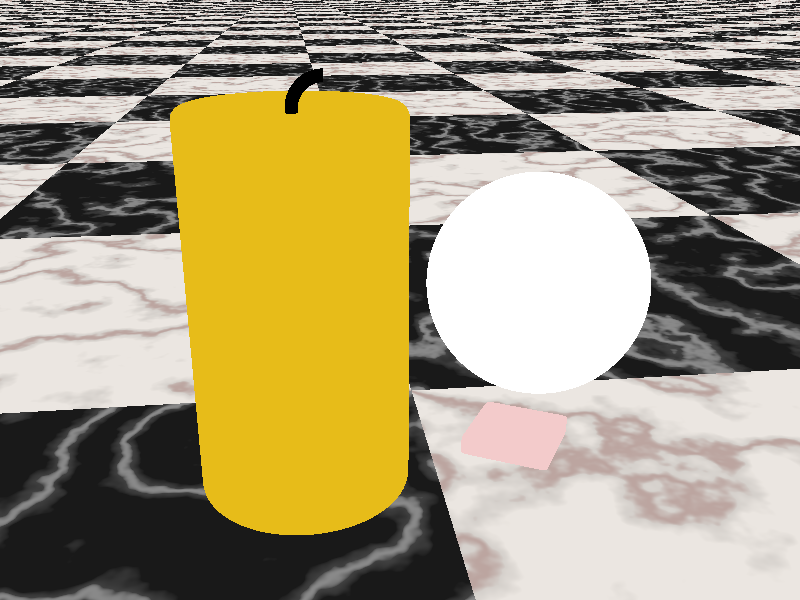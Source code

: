 #version 3.7;
#include "colors.inc"
global_settings {
  assumed_gamma 1.0
  mm_per_unit 40
  subsurface { samples 400, 40 }
  ambient_light 0.3
}
camera {
  location  <0.0, 2.5, -4.0>
  angle 50 
  right     x*image_width/image_height
  look_at   <0.5, 1.0,  0.0>
}
sky_sphere {
  pigment {
    gradient y
    color_map {
      [0.0 rgb <0.6,0.7,1.0>]
      [0.7 rgb <0.0,0.1,0.8>]
    }
  }
}
light_source {
  <-30, 30, -30>
  color rgb <1,1,1>
}
plane {
  y, -0.01
  texture {
    checker
    texture {
      pigment {
        agate
        color_map {
          [0.5 color rgb <0.83,0.79,0.75>*1.0]
          [0.9 color rgb <0.83,0.79,0.75>*0.8]
          [1.0 color rgb <1.00,0.75,0.70>*0.5]
        }
        scale 0.3
      }
      finish{
        diffuse 0.8
        specular 0.6
        reflection { 0.2 fresnel }
        conserve_energy
        subsurface { translucency <0.4562, 0.3811,0.3325> }
      }
    }
    texture {
      pigment {
        agate
        color_map {
          [0.5 color rgb 0.01]
          [0.9 color rgb 0.05]
          [1.0 color rgb 0.25]
        }
        rotate y*90
        translate x*10
        scale 0.3
      }
      finish{
        diffuse 0.8
        specular 0.6
        reflection { 0.2 fresnel }
        conserve_energy
        subsurface { translucency <0.4562, 0.3811,0.3325> }
      }
    }
    scale 4
    translate <0.7,0,1>
  }
  interior { ior 1.5 }
}
sphere { <1.5,0.7,1>, 0.7
  pigment { color rgb 1 }
  finish {
    ambient 0 diffuse 0
    specular 0.7  roughness 0.01
    reflection { 0.7 metallic }
  }
}
blob {
  threshold 0.5
  cylinder { <0.0, 0.0,  0.0>,
             <0.0, 2.0,  0.0>,  1.0,   1.0 } 
  sphere   { <0.0, 2.5,  0.0>,  0.8,  -2.0 } 
  sphere   { <0.0,-0.52, 0.0>,  0.8,  -2.0 } 
  sphere   { <0.0, 2.0, -0.5>,  0.1,  -0.2 } 
  cylinder { <0.0, 1.88,-0.52>,
             <0.0, 1.5, -0.52>, 0.05,  0.2 } 
  sphere   { <0.0, 1.5, -0.55>, 0.07,  0.2 } 
  texture {
    pigment { color rgb <0.8,0.50,0.01> }
    finish{
      diffuse 0.6 specular 0.6 roughness 0.1
      subsurface { translucency <5,3,1>*0.5 }
    }
  }
  interior { ior 1.45 }
  rotate -y*45
}
intersection {
  box { <-1,-1,-1>, <0,1,1> }
  torus { 0.15, 0.03 }
  rotate x*90
  translate <0.15, 1.95, 0.0>
  pigment { color rgb 0 }
  finish { ambient 0 diffuse 1 specular 0 }
  no_shadow
}
superellipsoid {
  <0.1,0.1>
  texture {
    pigment { color rgb <0.9,0.6,0.6> }
    finish{
      diffuse 1.0
      specular 0.6
      reflection { 0.2 fresnel }
      conserve_energy
    }
  }
  interior { ior 1.45 }
  scale <0.25,0.05,0.25>
  rotate y*30
  translate <1.2,0.05,0.25>
}
